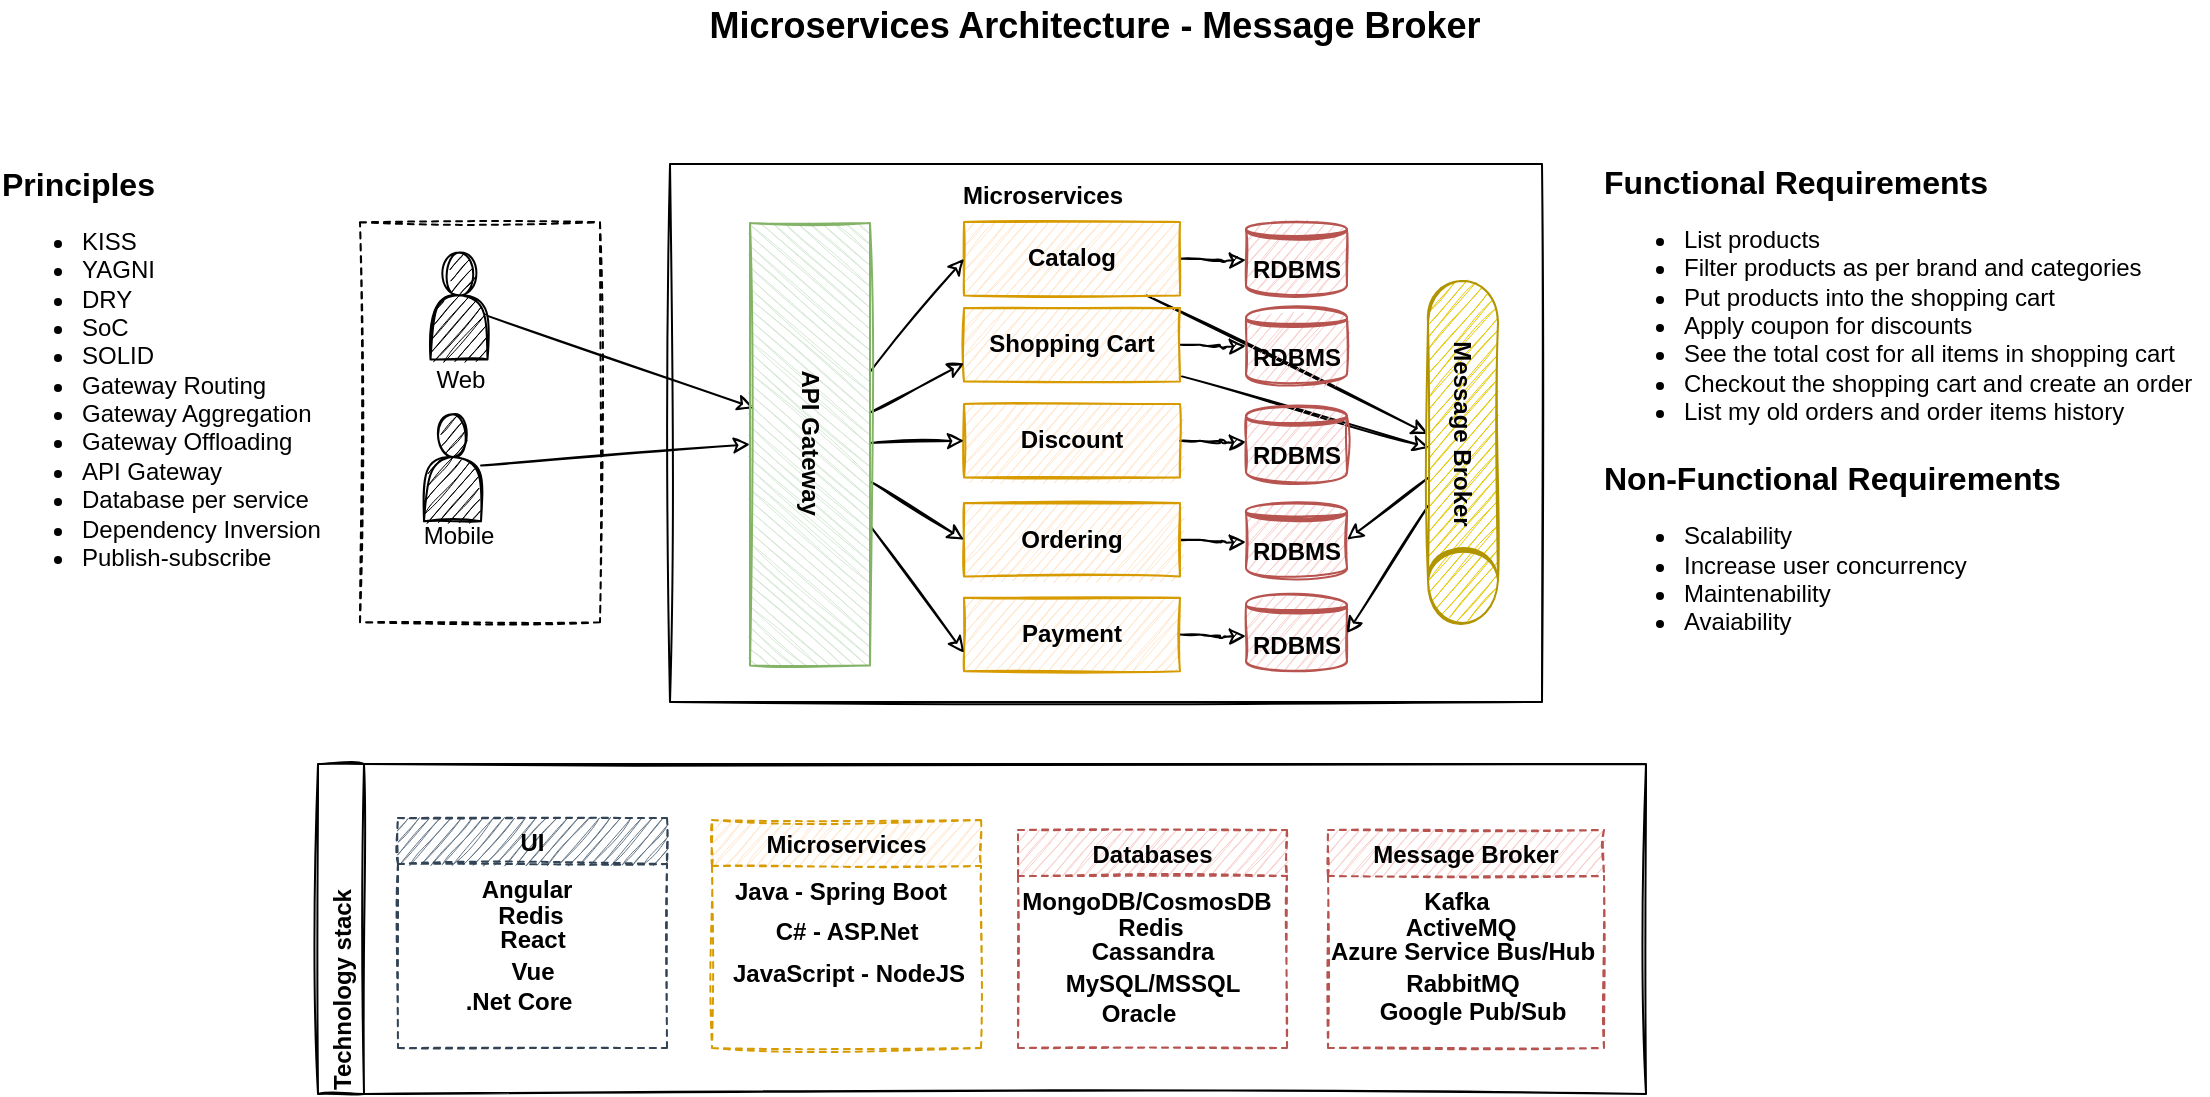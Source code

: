 <mxfile version="15.2.7" type="device"><diagram id="Ry4bhZSPaSzNyMCkFpfL" name="Page-1"><mxGraphModel dx="1822" dy="1297" grid="0" gridSize="10" guides="1" tooltips="1" connect="1" arrows="1" fold="1" page="0" pageScale="1" pageWidth="850" pageHeight="1100" math="0" shadow="0"><root><mxCell id="0"/><mxCell id="1" parent="0"/><mxCell id="eW7GFg_uYcOyYJDo-M7b-140" value="" style="rounded=0;whiteSpace=wrap;html=1;glass=0;labelBackgroundColor=none;sketch=1;fontSize=12;fontColor=#000000;strokeColor=#000000;fillColor=#FFFFFF;align=left;verticalAlign=middle;dashed=1;" parent="1" vertex="1"><mxGeometry x="-428" y="-588.87" width="120" height="200" as="geometry"/></mxCell><mxCell id="eW7GFg_uYcOyYJDo-M7b-1" value="&lt;font style=&quot;font-size: 16px&quot;&gt;&lt;b&gt;Functional Requirements&lt;/b&gt;&lt;br&gt;&lt;ul style=&quot;font-size: 12px&quot;&gt;&lt;li&gt;List products&lt;/li&gt;&lt;li&gt;Filter products as per brand and categories&lt;/li&gt;&lt;li&gt;Put products into the shopping cart&lt;/li&gt;&lt;li&gt;Apply coupon for discounts&amp;nbsp;&lt;/li&gt;&lt;li&gt;See the total cost for all items in shopping cart&lt;/li&gt;&lt;li&gt;Checkout the shopping cart and create an order&lt;/li&gt;&lt;li&gt;List my old orders and order items history&lt;/li&gt;&lt;/ul&gt;&lt;/font&gt;" style="text;html=1;align=left;verticalAlign=middle;resizable=0;points=[];autosize=1;strokeColor=none;fillColor=none;imageHeight=10;sketch=1;" parent="1" vertex="1"><mxGeometry x="192" y="-618" width="304" height="142" as="geometry"/></mxCell><mxCell id="eW7GFg_uYcOyYJDo-M7b-4" value="&lt;font style=&quot;font-size: 16px&quot;&gt;&lt;b&gt;Non-Functional Requirements&lt;/b&gt;&lt;br&gt;&lt;ul style=&quot;font-size: 12px&quot;&gt;&lt;li&gt;Scalability&lt;/li&gt;&lt;li&gt;Increase user concurrency&lt;/li&gt;&lt;li&gt;Maintenability&lt;/li&gt;&lt;li&gt;Avaiability&lt;/li&gt;&lt;/ul&gt;&lt;/font&gt;" style="text;html=1;align=left;verticalAlign=middle;resizable=0;points=[];autosize=1;strokeColor=none;fillColor=none;sketch=1;" parent="1" vertex="1"><mxGeometry x="192" y="-470.5" width="239" height="100" as="geometry"/></mxCell><mxCell id="eW7GFg_uYcOyYJDo-M7b-57" value="Microservices Architecture - Message Broker" style="text;html=1;align=center;verticalAlign=middle;resizable=0;points=[];autosize=1;strokeColor=none;fillColor=none;fontColor=#000000;fontSize=18;fontStyle=1" parent="1" vertex="1"><mxGeometry x="-258.5" y="-700" width="395" height="26" as="geometry"/></mxCell><mxCell id="eW7GFg_uYcOyYJDo-M7b-58" value="&lt;font style=&quot;font-size: 16px&quot;&gt;&lt;b&gt;Principles&lt;/b&gt;&lt;/font&gt;&lt;br style=&quot;font-size: 12px&quot;&gt;&lt;ul style=&quot;font-size: 12px&quot;&gt;&lt;li style=&quot;font-size: 12px&quot;&gt;KISS&lt;/li&gt;&lt;li style=&quot;font-size: 12px&quot;&gt;YAGNI&lt;/li&gt;&lt;li style=&quot;font-size: 12px&quot;&gt;DRY&lt;/li&gt;&lt;li style=&quot;font-size: 12px&quot;&gt;SoC&lt;/li&gt;&lt;li style=&quot;font-size: 12px&quot;&gt;SOLID&lt;/li&gt;&lt;li style=&quot;font-size: 12px&quot;&gt;Gateway Routing&lt;/li&gt;&lt;li style=&quot;font-size: 12px&quot;&gt;Gateway Aggregation&lt;/li&gt;&lt;li style=&quot;font-size: 12px&quot;&gt;Gateway Offloading&lt;/li&gt;&lt;li style=&quot;font-size: 12px&quot;&gt;API Gateway&lt;/li&gt;&lt;li style=&quot;font-size: 12px&quot;&gt;Database per service&lt;/li&gt;&lt;li style=&quot;font-size: 12px&quot;&gt;Dependency Inversion&lt;/li&gt;&lt;li style=&quot;font-size: 12px&quot;&gt;Publish-subscribe&lt;/li&gt;&lt;/ul&gt;" style="text;html=1;align=left;verticalAlign=middle;resizable=0;points=[];autosize=1;strokeColor=none;fillColor=none;fontSize=12;fontColor=#000000;spacing=1;" parent="1" vertex="1"><mxGeometry x="-608" y="-617" width="171" height="214" as="geometry"/></mxCell><mxCell id="eW7GFg_uYcOyYJDo-M7b-75" value="" style="whiteSpace=wrap;html=1;glass=0;sketch=1;fillColor=#FFFFFF;strokeColor=#000000;" parent="1" vertex="1"><mxGeometry x="-273" y="-618" width="436" height="269" as="geometry"/></mxCell><mxCell id="eW7GFg_uYcOyYJDo-M7b-86" value="Web" style="text;html=1;align=center;verticalAlign=middle;resizable=0;points=[];autosize=1;strokeColor=none;fillColor=none;sketch=1;" parent="1" vertex="1"><mxGeometry x="-396" y="-519" width="35" height="18" as="geometry"/></mxCell><mxCell id="eW7GFg_uYcOyYJDo-M7b-168" style="edgeStyle=none;rounded=1;sketch=1;orthogonalLoop=1;jettySize=auto;html=1;entryX=0.5;entryY=1;entryDx=0;entryDy=0;fontSize=12;fontColor=#000000;endArrow=classic;endFill=0;" parent="1" source="eW7GFg_uYcOyYJDo-M7b-87" target="eW7GFg_uYcOyYJDo-M7b-161" edge="1"><mxGeometry relative="1" as="geometry"/></mxCell><mxCell id="eW7GFg_uYcOyYJDo-M7b-87" value="" style="shape=actor;whiteSpace=wrap;html=1;glass=0;sketch=1;fillColor=#000000;" parent="1" vertex="1"><mxGeometry x="-396" y="-492.87" width="28.5" height="53.5" as="geometry"/></mxCell><mxCell id="eW7GFg_uYcOyYJDo-M7b-88" value="Mobile" style="text;html=1;align=center;verticalAlign=middle;resizable=0;points=[];autosize=1;strokeColor=none;fillColor=none;sketch=1;" parent="1" vertex="1"><mxGeometry x="-401.25" y="-441" width="45" height="18" as="geometry"/></mxCell><mxCell id="eW7GFg_uYcOyYJDo-M7b-109" value="Microservices" style="text;html=1;align=center;verticalAlign=middle;resizable=0;points=[];autosize=1;strokeColor=none;fillColor=none;fontSize=12;fontColor=#000000;fontStyle=1" parent="1" vertex="1"><mxGeometry x="-132.5" y="-611" width="90" height="18" as="geometry"/></mxCell><mxCell id="eW7GFg_uYcOyYJDo-M7b-167" style="edgeStyle=none;rounded=1;sketch=1;orthogonalLoop=1;jettySize=auto;html=1;entryX=0.418;entryY=0.967;entryDx=0;entryDy=0;entryPerimeter=0;fontSize=12;fontColor=#000000;endArrow=classic;endFill=0;" parent="1" source="eW7GFg_uYcOyYJDo-M7b-113" target="eW7GFg_uYcOyYJDo-M7b-161" edge="1"><mxGeometry relative="1" as="geometry"/></mxCell><mxCell id="eW7GFg_uYcOyYJDo-M7b-113" value="" style="shape=actor;whiteSpace=wrap;html=1;glass=0;sketch=1;fillColor=#000000;" parent="1" vertex="1"><mxGeometry x="-392.75" y="-573.75" width="28.5" height="53.5" as="geometry"/></mxCell><mxCell id="eW7GFg_uYcOyYJDo-M7b-114" value="RDBMS" style="shape=datastore;whiteSpace=wrap;html=1;glass=0;fontStyle=1;fillColor=#f8cecc;strokeColor=#b85450;sketch=1;" parent="1" vertex="1"><mxGeometry x="15" y="-590.25" width="50.5" height="38" as="geometry"/></mxCell><mxCell id="eW7GFg_uYcOyYJDo-M7b-118" style="edgeStyle=orthogonalEdgeStyle;rounded=1;sketch=1;orthogonalLoop=1;jettySize=auto;html=1;fontSize=12;fontColor=#000000;" parent="1" source="eW7GFg_uYcOyYJDo-M7b-119" edge="1"><mxGeometry relative="1" as="geometry"><mxPoint x="15" y="-570" as="targetPoint"/></mxGeometry></mxCell><mxCell id="php2wpUk-uIl4FXWuqJW-5" style="edgeStyle=none;rounded=1;sketch=1;orthogonalLoop=1;jettySize=auto;html=1;fontSize=12;fontColor=#FFFFFF;endArrow=classic;endFill=0;" edge="1" parent="1" source="eW7GFg_uYcOyYJDo-M7b-119" target="php2wpUk-uIl4FXWuqJW-3"><mxGeometry relative="1" as="geometry"/></mxCell><mxCell id="eW7GFg_uYcOyYJDo-M7b-119" value="Catalog" style="whiteSpace=wrap;html=1;glass=0;sketch=1;fillColor=#ffe6cc;strokeColor=#d79b00;fontStyle=1" parent="1" vertex="1"><mxGeometry x="-126" y="-589" width="108" height="36.75" as="geometry"/></mxCell><mxCell id="eW7GFg_uYcOyYJDo-M7b-120" value="RDBMS" style="shape=datastore;whiteSpace=wrap;html=1;glass=0;fontStyle=1;fillColor=#f8cecc;strokeColor=#b85450;sketch=1;" parent="1" vertex="1"><mxGeometry x="15" y="-545.87" width="50.5" height="38" as="geometry"/></mxCell><mxCell id="eW7GFg_uYcOyYJDo-M7b-121" style="edgeStyle=orthogonalEdgeStyle;rounded=1;sketch=1;orthogonalLoop=1;jettySize=auto;html=1;fontSize=12;fontColor=#000000;" parent="1" source="eW7GFg_uYcOyYJDo-M7b-122" edge="1"><mxGeometry relative="1" as="geometry"><mxPoint x="15" y="-527" as="targetPoint"/></mxGeometry></mxCell><mxCell id="php2wpUk-uIl4FXWuqJW-6" style="edgeStyle=none;rounded=1;sketch=1;orthogonalLoop=1;jettySize=auto;html=1;entryX=0.981;entryY=0.51;entryDx=0;entryDy=0;entryPerimeter=0;fontSize=12;fontColor=#FFFFFF;endArrow=classic;endFill=0;" edge="1" parent="1" source="eW7GFg_uYcOyYJDo-M7b-122" target="php2wpUk-uIl4FXWuqJW-3"><mxGeometry relative="1" as="geometry"/></mxCell><mxCell id="eW7GFg_uYcOyYJDo-M7b-122" value="Shopping Cart" style="whiteSpace=wrap;html=1;glass=0;sketch=1;fillColor=#ffe6cc;strokeColor=#d79b00;fontStyle=1" parent="1" vertex="1"><mxGeometry x="-126" y="-546" width="108" height="36.75" as="geometry"/></mxCell><mxCell id="eW7GFg_uYcOyYJDo-M7b-123" value="RDBMS" style="shape=datastore;whiteSpace=wrap;html=1;glass=0;fontStyle=1;fillColor=#f8cecc;strokeColor=#b85450;sketch=1;" parent="1" vertex="1"><mxGeometry x="15" y="-496.87" width="50.5" height="38" as="geometry"/></mxCell><mxCell id="eW7GFg_uYcOyYJDo-M7b-124" style="edgeStyle=orthogonalEdgeStyle;rounded=1;sketch=1;orthogonalLoop=1;jettySize=auto;html=1;fontSize=12;fontColor=#000000;" parent="1" source="eW7GFg_uYcOyYJDo-M7b-125" edge="1"><mxGeometry relative="1" as="geometry"><mxPoint x="15" y="-479" as="targetPoint"/></mxGeometry></mxCell><mxCell id="eW7GFg_uYcOyYJDo-M7b-125" value="Discount" style="whiteSpace=wrap;html=1;glass=0;sketch=1;fillColor=#ffe6cc;strokeColor=#d79b00;fontStyle=1" parent="1" vertex="1"><mxGeometry x="-126" y="-498" width="108" height="36.75" as="geometry"/></mxCell><mxCell id="eW7GFg_uYcOyYJDo-M7b-126" value="RDBMS" style="shape=datastore;whiteSpace=wrap;html=1;glass=0;fontStyle=1;fillColor=#f8cecc;strokeColor=#b85450;sketch=1;" parent="1" vertex="1"><mxGeometry x="15" y="-449.12" width="50.5" height="38" as="geometry"/></mxCell><mxCell id="eW7GFg_uYcOyYJDo-M7b-127" style="edgeStyle=orthogonalEdgeStyle;rounded=1;sketch=1;orthogonalLoop=1;jettySize=auto;html=1;fontSize=12;fontColor=#000000;" parent="1" source="eW7GFg_uYcOyYJDo-M7b-128" edge="1"><mxGeometry relative="1" as="geometry"><mxPoint x="15" y="-429" as="targetPoint"/></mxGeometry></mxCell><mxCell id="eW7GFg_uYcOyYJDo-M7b-128" value="Ordering" style="whiteSpace=wrap;html=1;glass=0;sketch=1;fillColor=#ffe6cc;strokeColor=#d79b00;fontStyle=1" parent="1" vertex="1"><mxGeometry x="-126" y="-448.5" width="108" height="36.75" as="geometry"/></mxCell><mxCell id="eW7GFg_uYcOyYJDo-M7b-129" value="RDBMS" style="shape=datastore;whiteSpace=wrap;html=1;glass=0;fontStyle=1;fillColor=#f8cecc;strokeColor=#b85450;sketch=1;" parent="1" vertex="1"><mxGeometry x="15" y="-402.38" width="50.5" height="38" as="geometry"/></mxCell><mxCell id="eW7GFg_uYcOyYJDo-M7b-130" style="edgeStyle=orthogonalEdgeStyle;rounded=1;sketch=1;orthogonalLoop=1;jettySize=auto;html=1;fontSize=12;fontColor=#000000;" parent="1" source="eW7GFg_uYcOyYJDo-M7b-131" edge="1"><mxGeometry relative="1" as="geometry"><mxPoint x="15" y="-382" as="targetPoint"/></mxGeometry></mxCell><mxCell id="eW7GFg_uYcOyYJDo-M7b-131" value="Payment" style="whiteSpace=wrap;html=1;glass=0;sketch=1;fillColor=#ffe6cc;strokeColor=#d79b00;fontStyle=1" parent="1" vertex="1"><mxGeometry x="-126" y="-401.13" width="108" height="36.75" as="geometry"/></mxCell><mxCell id="eW7GFg_uYcOyYJDo-M7b-142" value="Technology stack" style="swimlane;horizontal=0;glass=0;labelBackgroundColor=none;sketch=1;fontSize=12;fontColor=#000000;strokeColor=#000000;fillColor=#FFFFFF;align=left;verticalAlign=middle;" parent="1" vertex="1"><mxGeometry x="-449" y="-318" width="664" height="165" as="geometry"/></mxCell><mxCell id="eW7GFg_uYcOyYJDo-M7b-143" value="Databases" style="swimlane;glass=0;dashed=1;labelBackgroundColor=none;sketch=1;fontSize=12;strokeColor=#b85450;fillColor=#f8cecc;align=center;verticalAlign=middle;labelPosition=center;verticalLabelPosition=middle;" parent="eW7GFg_uYcOyYJDo-M7b-142" vertex="1"><mxGeometry x="350" y="33" width="134.5" height="109" as="geometry"/></mxCell><mxCell id="eW7GFg_uYcOyYJDo-M7b-144" value="MongoDB/CosmosDB" style="text;html=1;align=center;verticalAlign=middle;resizable=0;points=[];autosize=1;strokeColor=none;fillColor=none;fontSize=12;fontColor=#000000;fontStyle=1" parent="eW7GFg_uYcOyYJDo-M7b-143" vertex="1"><mxGeometry x="-4" y="27" width="135" height="18" as="geometry"/></mxCell><mxCell id="eW7GFg_uYcOyYJDo-M7b-145" value="Redis" style="text;html=1;align=center;verticalAlign=middle;resizable=0;points=[];autosize=1;strokeColor=none;fillColor=none;fontSize=12;fontColor=#000000;fontStyle=1" parent="eW7GFg_uYcOyYJDo-M7b-143" vertex="1"><mxGeometry x="44" y="40" width="43" height="18" as="geometry"/></mxCell><mxCell id="eW7GFg_uYcOyYJDo-M7b-146" value="Cassandra" style="text;html=1;align=center;verticalAlign=middle;resizable=0;points=[];autosize=1;strokeColor=none;fillColor=none;fontSize=12;fontColor=#000000;fontStyle=1" parent="eW7GFg_uYcOyYJDo-M7b-143" vertex="1"><mxGeometry x="31" y="52" width="71" height="18" as="geometry"/></mxCell><mxCell id="eW7GFg_uYcOyYJDo-M7b-147" value="MySQL/MSSQL" style="text;html=1;align=center;verticalAlign=middle;resizable=0;points=[];autosize=1;strokeColor=none;fillColor=none;fontSize=12;fontColor=#000000;fontStyle=1" parent="eW7GFg_uYcOyYJDo-M7b-143" vertex="1"><mxGeometry x="18.5" y="68" width="97" height="18" as="geometry"/></mxCell><mxCell id="eW7GFg_uYcOyYJDo-M7b-148" value="Oracle" style="text;html=1;align=center;verticalAlign=middle;resizable=0;points=[];autosize=1;strokeColor=none;fillColor=none;fontSize=12;fontColor=#000000;fontStyle=1" parent="eW7GFg_uYcOyYJDo-M7b-143" vertex="1"><mxGeometry x="36" y="83" width="47" height="18" as="geometry"/></mxCell><mxCell id="eW7GFg_uYcOyYJDo-M7b-149" value="Microservices" style="swimlane;glass=0;dashed=1;labelBackgroundColor=none;sketch=1;fontSize=12;strokeColor=#d79b00;fillColor=#ffe6cc;align=center;verticalAlign=middle;labelPosition=center;verticalLabelPosition=middle;" parent="eW7GFg_uYcOyYJDo-M7b-142" vertex="1"><mxGeometry x="197" y="28" width="134.5" height="114" as="geometry"/></mxCell><mxCell id="eW7GFg_uYcOyYJDo-M7b-150" value="Java - Spring Boot" style="text;html=1;align=center;verticalAlign=middle;resizable=0;points=[];autosize=1;strokeColor=none;fillColor=none;fontSize=12;fontColor=#000000;fontStyle=1" parent="eW7GFg_uYcOyYJDo-M7b-149" vertex="1"><mxGeometry x="6" y="27" width="116" height="18" as="geometry"/></mxCell><mxCell id="eW7GFg_uYcOyYJDo-M7b-152" value="C# - ASP.Net" style="text;html=1;align=center;verticalAlign=middle;resizable=0;points=[];autosize=1;strokeColor=none;fillColor=none;fontSize=12;fontColor=#000000;fontStyle=1" parent="eW7GFg_uYcOyYJDo-M7b-149" vertex="1"><mxGeometry x="26" y="47" width="81" height="18" as="geometry"/></mxCell><mxCell id="eW7GFg_uYcOyYJDo-M7b-153" value="JavaScript - NodeJS" style="text;html=1;align=center;verticalAlign=middle;resizable=0;points=[];autosize=1;strokeColor=none;fillColor=none;fontSize=12;fontColor=#000000;fontStyle=1" parent="eW7GFg_uYcOyYJDo-M7b-149" vertex="1"><mxGeometry x="4.5" y="68" width="126" height="18" as="geometry"/></mxCell><mxCell id="eW7GFg_uYcOyYJDo-M7b-155" value="UI" style="swimlane;glass=0;dashed=1;labelBackgroundColor=none;sketch=1;fontSize=12;strokeColor=#314354;fillColor=#647687;align=center;verticalAlign=middle;fontColor=#000000;labelPosition=center;verticalLabelPosition=middle;" parent="eW7GFg_uYcOyYJDo-M7b-142" vertex="1"><mxGeometry x="40" y="27" width="134.5" height="115" as="geometry"/></mxCell><mxCell id="eW7GFg_uYcOyYJDo-M7b-156" value="Angular" style="text;html=1;align=center;verticalAlign=middle;resizable=0;points=[];autosize=1;strokeColor=none;fillColor=none;fontSize=12;fontColor=#000000;fontStyle=1" parent="eW7GFg_uYcOyYJDo-M7b-155" vertex="1"><mxGeometry x="36" y="27" width="55" height="18" as="geometry"/></mxCell><mxCell id="eW7GFg_uYcOyYJDo-M7b-157" value="Redis" style="text;html=1;align=center;verticalAlign=middle;resizable=0;points=[];autosize=1;strokeColor=none;fillColor=none;fontSize=12;fontColor=#000000;fontStyle=1" parent="eW7GFg_uYcOyYJDo-M7b-155" vertex="1"><mxGeometry x="44" y="40" width="43" height="18" as="geometry"/></mxCell><mxCell id="eW7GFg_uYcOyYJDo-M7b-158" value="React" style="text;html=1;align=center;verticalAlign=middle;resizable=0;points=[];autosize=1;strokeColor=none;fillColor=none;fontSize=12;fontColor=#000000;fontStyle=1" parent="eW7GFg_uYcOyYJDo-M7b-155" vertex="1"><mxGeometry x="45" y="52" width="43" height="18" as="geometry"/></mxCell><mxCell id="eW7GFg_uYcOyYJDo-M7b-159" value="Vue" style="text;html=1;align=center;verticalAlign=middle;resizable=0;points=[];autosize=1;strokeColor=none;fillColor=none;fontSize=12;fontColor=#000000;fontStyle=1" parent="eW7GFg_uYcOyYJDo-M7b-155" vertex="1"><mxGeometry x="51.5" y="68" width="31" height="18" as="geometry"/></mxCell><mxCell id="eW7GFg_uYcOyYJDo-M7b-160" value=".Net Core" style="text;html=1;align=center;verticalAlign=middle;resizable=0;points=[];autosize=1;strokeColor=none;fillColor=none;fontSize=12;fontColor=#000000;fontStyle=1" parent="eW7GFg_uYcOyYJDo-M7b-155" vertex="1"><mxGeometry x="28" y="83" width="63" height="18" as="geometry"/></mxCell><mxCell id="php2wpUk-uIl4FXWuqJW-11" value="Message Broker" style="swimlane;glass=0;dashed=1;labelBackgroundColor=none;sketch=1;fontSize=12;strokeColor=#b85450;fillColor=#f8cecc;align=center;verticalAlign=middle;labelPosition=center;verticalLabelPosition=middle;" vertex="1" parent="eW7GFg_uYcOyYJDo-M7b-142"><mxGeometry x="505" y="33" width="138" height="109" as="geometry"/></mxCell><mxCell id="php2wpUk-uIl4FXWuqJW-12" value="Kafka" style="text;html=1;align=center;verticalAlign=middle;resizable=0;points=[];autosize=1;strokeColor=none;fillColor=none;fontSize=12;fontColor=#000000;fontStyle=1" vertex="1" parent="php2wpUk-uIl4FXWuqJW-11"><mxGeometry x="42" y="27" width="43" height="18" as="geometry"/></mxCell><mxCell id="php2wpUk-uIl4FXWuqJW-13" value="ActiveMQ" style="text;html=1;align=center;verticalAlign=middle;resizable=0;points=[];autosize=1;strokeColor=none;fillColor=none;fontSize=12;fontColor=#000000;fontStyle=1" vertex="1" parent="php2wpUk-uIl4FXWuqJW-11"><mxGeometry x="33" y="40" width="65" height="18" as="geometry"/></mxCell><mxCell id="php2wpUk-uIl4FXWuqJW-14" value="Azure Service Bus/Hub" style="text;html=1;align=center;verticalAlign=middle;resizable=0;points=[];autosize=1;strokeColor=none;fillColor=none;fontSize=12;fontColor=#000000;fontStyle=1" vertex="1" parent="php2wpUk-uIl4FXWuqJW-11"><mxGeometry x="-4" y="52" width="142" height="18" as="geometry"/></mxCell><mxCell id="php2wpUk-uIl4FXWuqJW-15" value="RabbitMQ" style="text;html=1;align=center;verticalAlign=middle;resizable=0;points=[];autosize=1;strokeColor=none;fillColor=none;fontSize=12;fontColor=#000000;fontStyle=1" vertex="1" parent="php2wpUk-uIl4FXWuqJW-11"><mxGeometry x="33.5" y="68" width="67" height="18" as="geometry"/></mxCell><mxCell id="php2wpUk-uIl4FXWuqJW-18" value="Google Pub/Sub" style="text;html=1;align=center;verticalAlign=middle;resizable=0;points=[];autosize=1;strokeColor=none;fillColor=none;fontSize=12;fontColor=#000000;fontStyle=1" vertex="1" parent="php2wpUk-uIl4FXWuqJW-11"><mxGeometry x="20" y="82" width="103" height="18" as="geometry"/></mxCell><mxCell id="eW7GFg_uYcOyYJDo-M7b-162" style="edgeStyle=none;rounded=1;sketch=1;orthogonalLoop=1;jettySize=auto;html=1;entryX=0;entryY=0.5;entryDx=0;entryDy=0;fontSize=12;fontColor=#000000;endArrow=classic;endFill=0;" parent="1" source="eW7GFg_uYcOyYJDo-M7b-161" target="eW7GFg_uYcOyYJDo-M7b-119" edge="1"><mxGeometry relative="1" as="geometry"/></mxCell><mxCell id="eW7GFg_uYcOyYJDo-M7b-163" style="edgeStyle=none;rounded=1;sketch=1;orthogonalLoop=1;jettySize=auto;html=1;entryX=0;entryY=0.75;entryDx=0;entryDy=0;fontSize=12;fontColor=#000000;endArrow=classic;endFill=0;" parent="1" source="eW7GFg_uYcOyYJDo-M7b-161" target="eW7GFg_uYcOyYJDo-M7b-122" edge="1"><mxGeometry relative="1" as="geometry"/></mxCell><mxCell id="eW7GFg_uYcOyYJDo-M7b-164" style="edgeStyle=none;rounded=1;sketch=1;orthogonalLoop=1;jettySize=auto;html=1;entryX=0;entryY=0.5;entryDx=0;entryDy=0;fontSize=12;fontColor=#000000;endArrow=classic;endFill=0;" parent="1" source="eW7GFg_uYcOyYJDo-M7b-161" target="eW7GFg_uYcOyYJDo-M7b-125" edge="1"><mxGeometry relative="1" as="geometry"/></mxCell><mxCell id="eW7GFg_uYcOyYJDo-M7b-165" style="edgeStyle=none;rounded=1;sketch=1;orthogonalLoop=1;jettySize=auto;html=1;entryX=0;entryY=0.5;entryDx=0;entryDy=0;fontSize=12;fontColor=#000000;endArrow=classic;endFill=0;" parent="1" source="eW7GFg_uYcOyYJDo-M7b-161" target="eW7GFg_uYcOyYJDo-M7b-128" edge="1"><mxGeometry relative="1" as="geometry"/></mxCell><mxCell id="eW7GFg_uYcOyYJDo-M7b-166" style="edgeStyle=none;rounded=1;sketch=1;orthogonalLoop=1;jettySize=auto;html=1;entryX=0;entryY=0.75;entryDx=0;entryDy=0;fontSize=12;fontColor=#000000;endArrow=classic;endFill=0;" parent="1" source="eW7GFg_uYcOyYJDo-M7b-161" target="eW7GFg_uYcOyYJDo-M7b-131" edge="1"><mxGeometry relative="1" as="geometry"/></mxCell><mxCell id="eW7GFg_uYcOyYJDo-M7b-161" value="API Gateway" style="rounded=0;whiteSpace=wrap;html=1;glass=0;labelBackgroundColor=none;sketch=1;fontSize=12;strokeColor=#82b366;fillColor=#d5e8d4;align=center;verticalAlign=middle;rotation=90;labelPosition=center;verticalLabelPosition=middle;fontStyle=1" parent="1" vertex="1"><mxGeometry x="-313.62" y="-507.87" width="221.25" height="60" as="geometry"/></mxCell><mxCell id="php2wpUk-uIl4FXWuqJW-7" style="edgeStyle=none;rounded=1;sketch=1;orthogonalLoop=1;jettySize=auto;html=1;entryX=1;entryY=0.5;entryDx=0;entryDy=0;fontSize=12;fontColor=#FFFFFF;endArrow=classic;endFill=0;" edge="1" parent="1" source="php2wpUk-uIl4FXWuqJW-3" target="eW7GFg_uYcOyYJDo-M7b-126"><mxGeometry relative="1" as="geometry"/></mxCell><mxCell id="php2wpUk-uIl4FXWuqJW-8" style="edgeStyle=none;rounded=1;sketch=1;orthogonalLoop=1;jettySize=auto;html=1;entryX=1;entryY=0.5;entryDx=0;entryDy=0;fontSize=12;fontColor=#FFFFFF;endArrow=classic;endFill=0;" edge="1" parent="1" source="php2wpUk-uIl4FXWuqJW-3" target="eW7GFg_uYcOyYJDo-M7b-129"><mxGeometry relative="1" as="geometry"/></mxCell><mxCell id="php2wpUk-uIl4FXWuqJW-3" value="" style="shape=datastore;whiteSpace=wrap;html=1;glass=0;labelBackgroundColor=none;sketch=1;fontSize=12;fontColor=#000000;strokeColor=#B09500;fillColor=#e3c800;align=center;verticalAlign=middle;rotation=-180;labelPosition=center;verticalLabelPosition=middle;" vertex="1" parent="1"><mxGeometry x="106" y="-559.87" width="35" height="171" as="geometry"/></mxCell><mxCell id="php2wpUk-uIl4FXWuqJW-9" value="Mesa" style="text;html=1;align=center;verticalAlign=middle;resizable=0;points=[];autosize=1;strokeColor=none;fillColor=none;fontSize=12;fontColor=#FFFFFF;" vertex="1" parent="1"><mxGeometry x="126" y="-348" width="39" height="18" as="geometry"/></mxCell><mxCell id="php2wpUk-uIl4FXWuqJW-10" value="Message Broker" style="text;html=1;strokeColor=none;fillColor=none;align=center;verticalAlign=middle;whiteSpace=wrap;rounded=0;glass=0;labelBackgroundColor=none;sketch=1;fontSize=12;fontColor=#000000;rotation=90;fontStyle=1" vertex="1" parent="1"><mxGeometry x="73.5" y="-493.5" width="100" height="20" as="geometry"/></mxCell></root></mxGraphModel></diagram></mxfile>